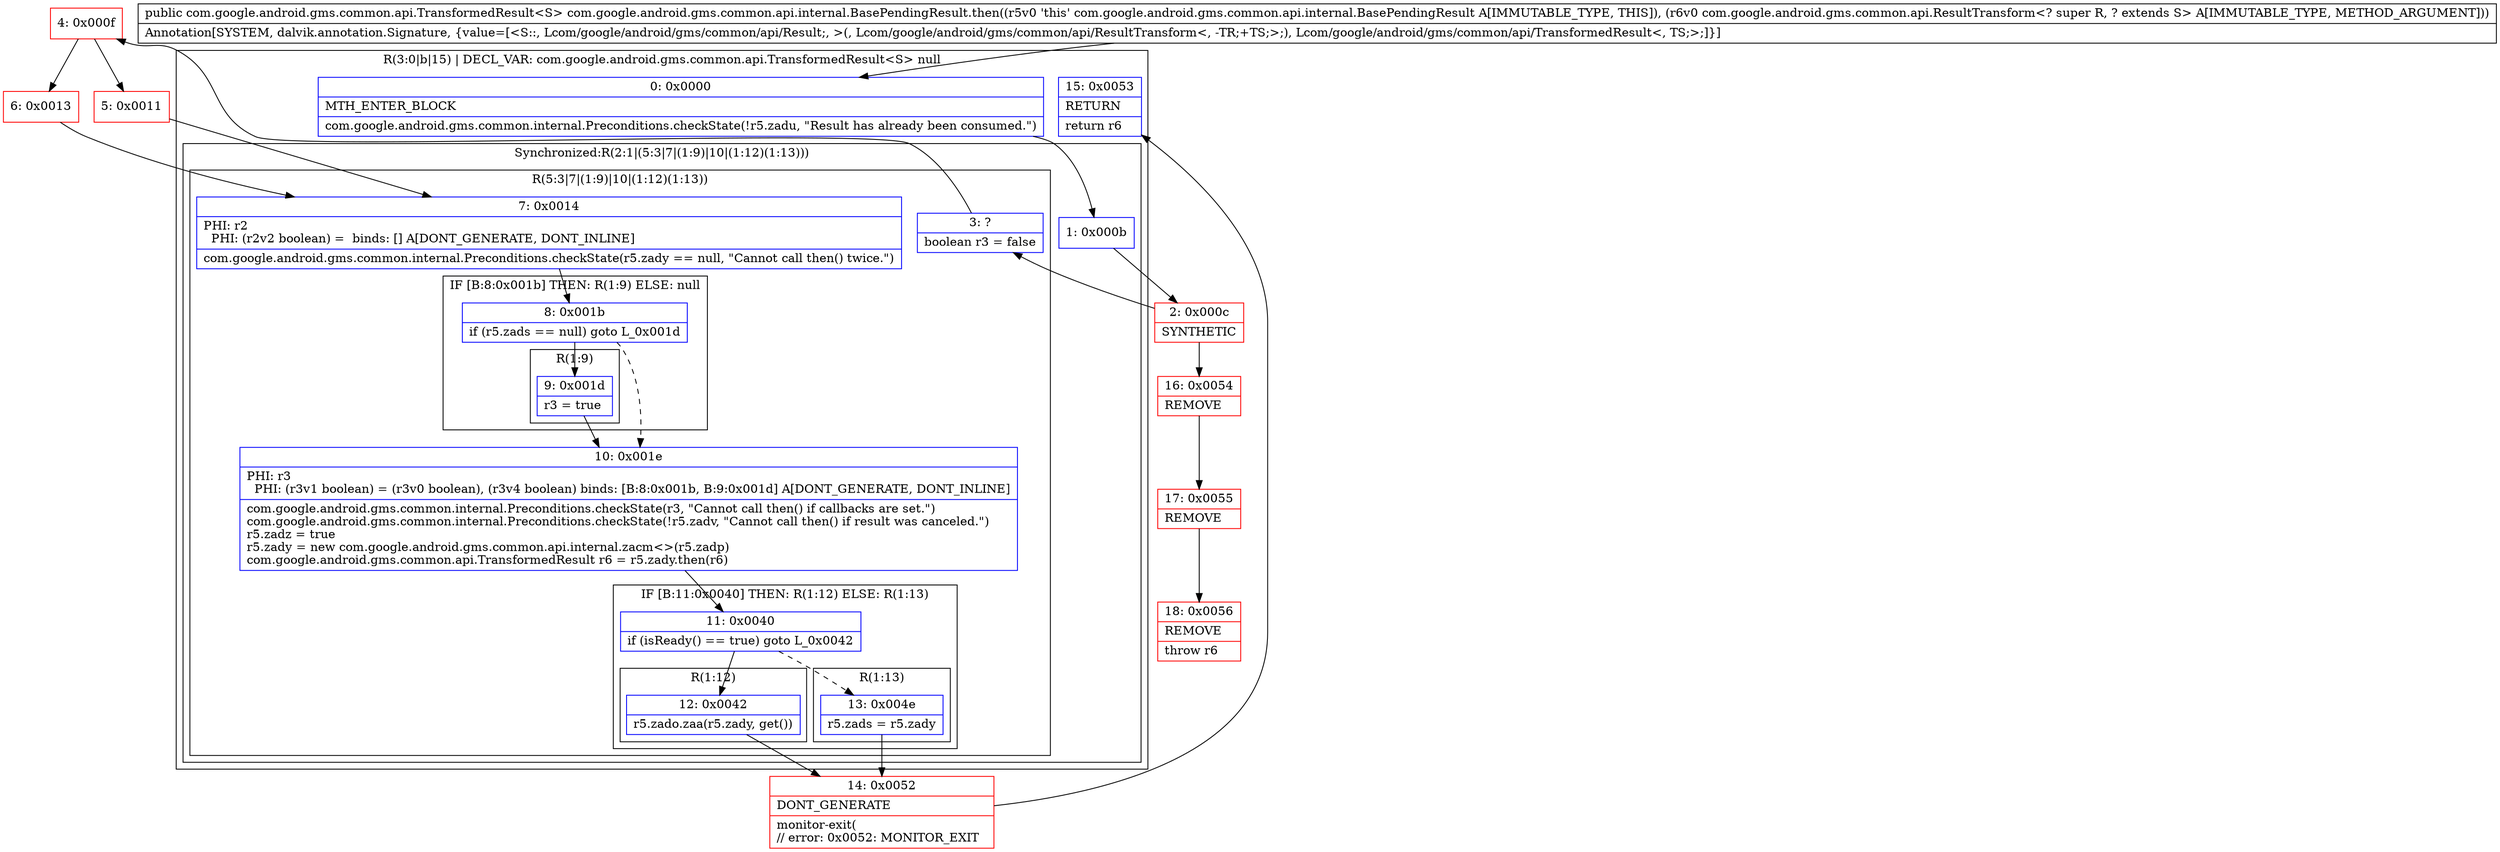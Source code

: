 digraph "CFG forcom.google.android.gms.common.api.internal.BasePendingResult.then(Lcom\/google\/android\/gms\/common\/api\/ResultTransform;)Lcom\/google\/android\/gms\/common\/api\/TransformedResult;" {
subgraph cluster_Region_2048900802 {
label = "R(3:0|b|15) | DECL_VAR: com.google.android.gms.common.api.TransformedResult\<S\> null\l";
node [shape=record,color=blue];
Node_0 [shape=record,label="{0\:\ 0x0000|MTH_ENTER_BLOCK\l|com.google.android.gms.common.internal.Preconditions.checkState(!r5.zadu, \"Result has already been consumed.\")\l}"];
subgraph cluster_SynchronizedRegion_386612523 {
label = "Synchronized:R(2:1|(5:3|7|(1:9)|10|(1:12)(1:13)))";
node [shape=record,color=blue];
Node_1 [shape=record,label="{1\:\ 0x000b}"];
subgraph cluster_Region_1293309747 {
label = "R(5:3|7|(1:9)|10|(1:12)(1:13))";
node [shape=record,color=blue];
Node_3 [shape=record,label="{3\:\ ?|boolean r3 = false\l}"];
Node_7 [shape=record,label="{7\:\ 0x0014|PHI: r2 \l  PHI: (r2v2 boolean) =  binds: [] A[DONT_GENERATE, DONT_INLINE]\l|com.google.android.gms.common.internal.Preconditions.checkState(r5.zady == null, \"Cannot call then() twice.\")\l}"];
subgraph cluster_IfRegion_221788657 {
label = "IF [B:8:0x001b] THEN: R(1:9) ELSE: null";
node [shape=record,color=blue];
Node_8 [shape=record,label="{8\:\ 0x001b|if (r5.zads == null) goto L_0x001d\l}"];
subgraph cluster_Region_826257334 {
label = "R(1:9)";
node [shape=record,color=blue];
Node_9 [shape=record,label="{9\:\ 0x001d|r3 = true\l}"];
}
}
Node_10 [shape=record,label="{10\:\ 0x001e|PHI: r3 \l  PHI: (r3v1 boolean) = (r3v0 boolean), (r3v4 boolean) binds: [B:8:0x001b, B:9:0x001d] A[DONT_GENERATE, DONT_INLINE]\l|com.google.android.gms.common.internal.Preconditions.checkState(r3, \"Cannot call then() if callbacks are set.\")\lcom.google.android.gms.common.internal.Preconditions.checkState(!r5.zadv, \"Cannot call then() if result was canceled.\")\lr5.zadz = true\lr5.zady = new com.google.android.gms.common.api.internal.zacm\<\>(r5.zadp)\lcom.google.android.gms.common.api.TransformedResult r6 = r5.zady.then(r6)\l}"];
subgraph cluster_IfRegion_1379062069 {
label = "IF [B:11:0x0040] THEN: R(1:12) ELSE: R(1:13)";
node [shape=record,color=blue];
Node_11 [shape=record,label="{11\:\ 0x0040|if (isReady() == true) goto L_0x0042\l}"];
subgraph cluster_Region_222255420 {
label = "R(1:12)";
node [shape=record,color=blue];
Node_12 [shape=record,label="{12\:\ 0x0042|r5.zado.zaa(r5.zady, get())\l}"];
}
subgraph cluster_Region_1133764565 {
label = "R(1:13)";
node [shape=record,color=blue];
Node_13 [shape=record,label="{13\:\ 0x004e|r5.zads = r5.zady\l}"];
}
}
}
}
Node_15 [shape=record,label="{15\:\ 0x0053|RETURN\l|return r6\l}"];
}
Node_2 [shape=record,color=red,label="{2\:\ 0x000c|SYNTHETIC\l}"];
Node_4 [shape=record,color=red,label="{4\:\ 0x000f}"];
Node_5 [shape=record,color=red,label="{5\:\ 0x0011}"];
Node_6 [shape=record,color=red,label="{6\:\ 0x0013}"];
Node_14 [shape=record,color=red,label="{14\:\ 0x0052|DONT_GENERATE\l|monitor\-exit(\l\/\/ error: 0x0052: MONITOR_EXIT  \l}"];
Node_16 [shape=record,color=red,label="{16\:\ 0x0054|REMOVE\l}"];
Node_17 [shape=record,color=red,label="{17\:\ 0x0055|REMOVE\l}"];
Node_18 [shape=record,color=red,label="{18\:\ 0x0056|REMOVE\l|throw r6\l}"];
MethodNode[shape=record,label="{public com.google.android.gms.common.api.TransformedResult\<S\> com.google.android.gms.common.api.internal.BasePendingResult.then((r5v0 'this' com.google.android.gms.common.api.internal.BasePendingResult A[IMMUTABLE_TYPE, THIS]), (r6v0 com.google.android.gms.common.api.ResultTransform\<? super R, ? extends S\> A[IMMUTABLE_TYPE, METHOD_ARGUMENT]))  | Annotation[SYSTEM, dalvik.annotation.Signature, \{value=[\<S::, Lcom\/google\/android\/gms\/common\/api\/Result;, \>(, Lcom\/google\/android\/gms\/common\/api\/ResultTransform\<, \-TR;+TS;\>;), Lcom\/google\/android\/gms\/common\/api\/TransformedResult\<, TS;\>;]\}]\l}"];
MethodNode -> Node_0;
Node_0 -> Node_1;
Node_1 -> Node_2;
Node_3 -> Node_4;
Node_7 -> Node_8;
Node_8 -> Node_9;
Node_8 -> Node_10[style=dashed];
Node_9 -> Node_10;
Node_10 -> Node_11;
Node_11 -> Node_12;
Node_11 -> Node_13[style=dashed];
Node_12 -> Node_14;
Node_13 -> Node_14;
Node_2 -> Node_3;
Node_2 -> Node_16;
Node_4 -> Node_5;
Node_4 -> Node_6;
Node_5 -> Node_7;
Node_6 -> Node_7;
Node_14 -> Node_15;
Node_16 -> Node_17;
Node_17 -> Node_18;
}

